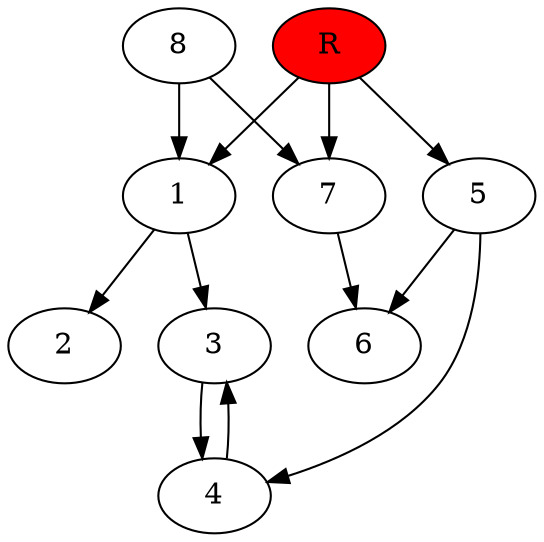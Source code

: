 digraph prb71999 {
	1
	2
	3
	4
	5
	6
	7
	8
	R [fillcolor="#ff0000" style=filled]
	1 -> 2
	1 -> 3
	3 -> 4
	4 -> 3
	5 -> 4
	5 -> 6
	7 -> 6
	8 -> 1
	8 -> 7
	R -> 1
	R -> 5
	R -> 7
}
